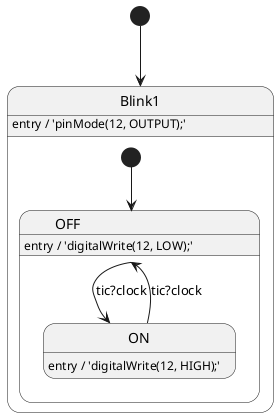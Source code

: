 @startuml
[*] --> Blink1
state Blink1{
state OFF{
	OFF : entry / 'digitalWrite(12, LOW);'

OFF --> ON : tic?clock
}
state ON{
	ON : entry / 'digitalWrite(12, HIGH);'

ON --> OFF : tic?clock
}
[*] --> OFF
	Blink1 : entry / 'pinMode(12, OUTPUT);'

}
@enduml
